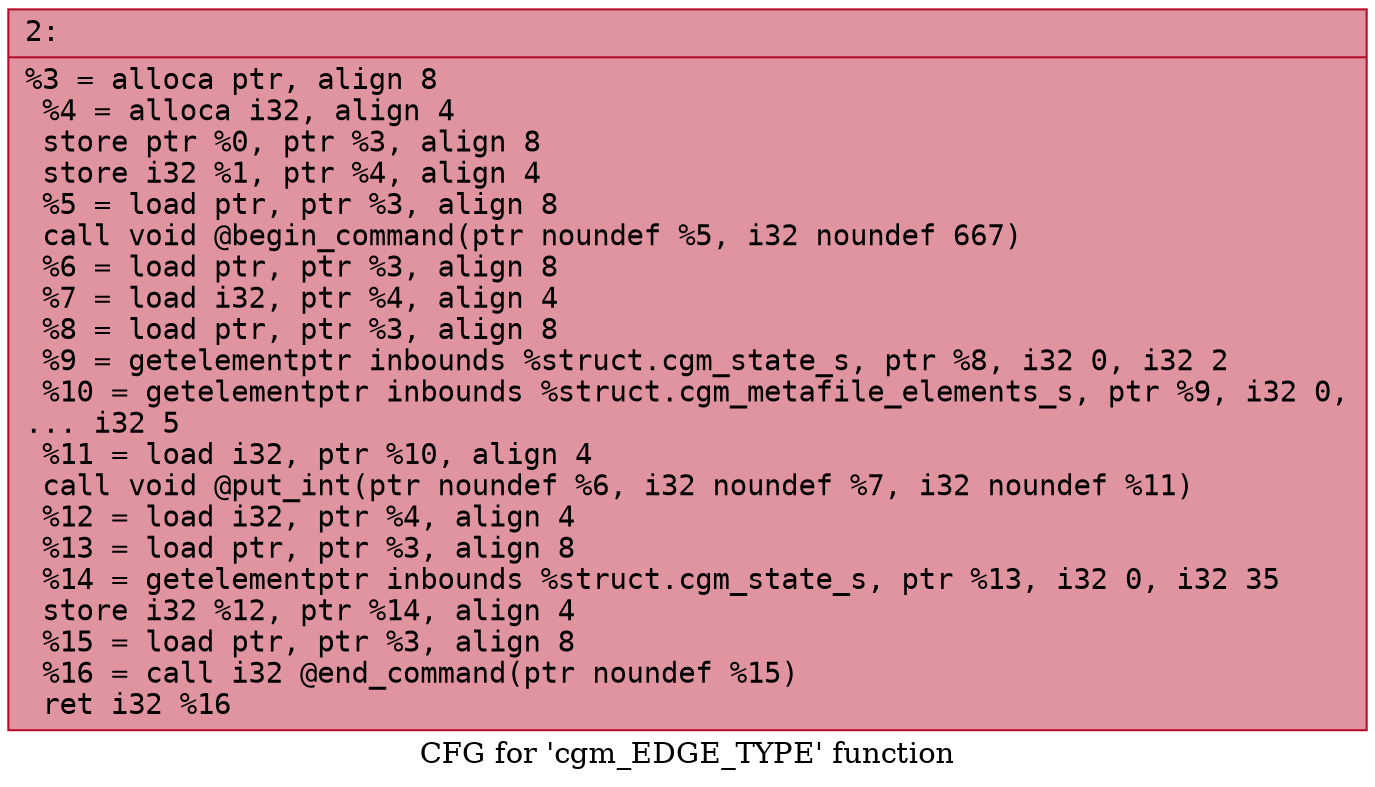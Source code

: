 digraph "CFG for 'cgm_EDGE_TYPE' function" {
	label="CFG for 'cgm_EDGE_TYPE' function";

	Node0x6000024c1b30 [shape=record,color="#b70d28ff", style=filled, fillcolor="#b70d2870" fontname="Courier",label="{2:\l|  %3 = alloca ptr, align 8\l  %4 = alloca i32, align 4\l  store ptr %0, ptr %3, align 8\l  store i32 %1, ptr %4, align 4\l  %5 = load ptr, ptr %3, align 8\l  call void @begin_command(ptr noundef %5, i32 noundef 667)\l  %6 = load ptr, ptr %3, align 8\l  %7 = load i32, ptr %4, align 4\l  %8 = load ptr, ptr %3, align 8\l  %9 = getelementptr inbounds %struct.cgm_state_s, ptr %8, i32 0, i32 2\l  %10 = getelementptr inbounds %struct.cgm_metafile_elements_s, ptr %9, i32 0,\l... i32 5\l  %11 = load i32, ptr %10, align 4\l  call void @put_int(ptr noundef %6, i32 noundef %7, i32 noundef %11)\l  %12 = load i32, ptr %4, align 4\l  %13 = load ptr, ptr %3, align 8\l  %14 = getelementptr inbounds %struct.cgm_state_s, ptr %13, i32 0, i32 35\l  store i32 %12, ptr %14, align 4\l  %15 = load ptr, ptr %3, align 8\l  %16 = call i32 @end_command(ptr noundef %15)\l  ret i32 %16\l}"];
}
